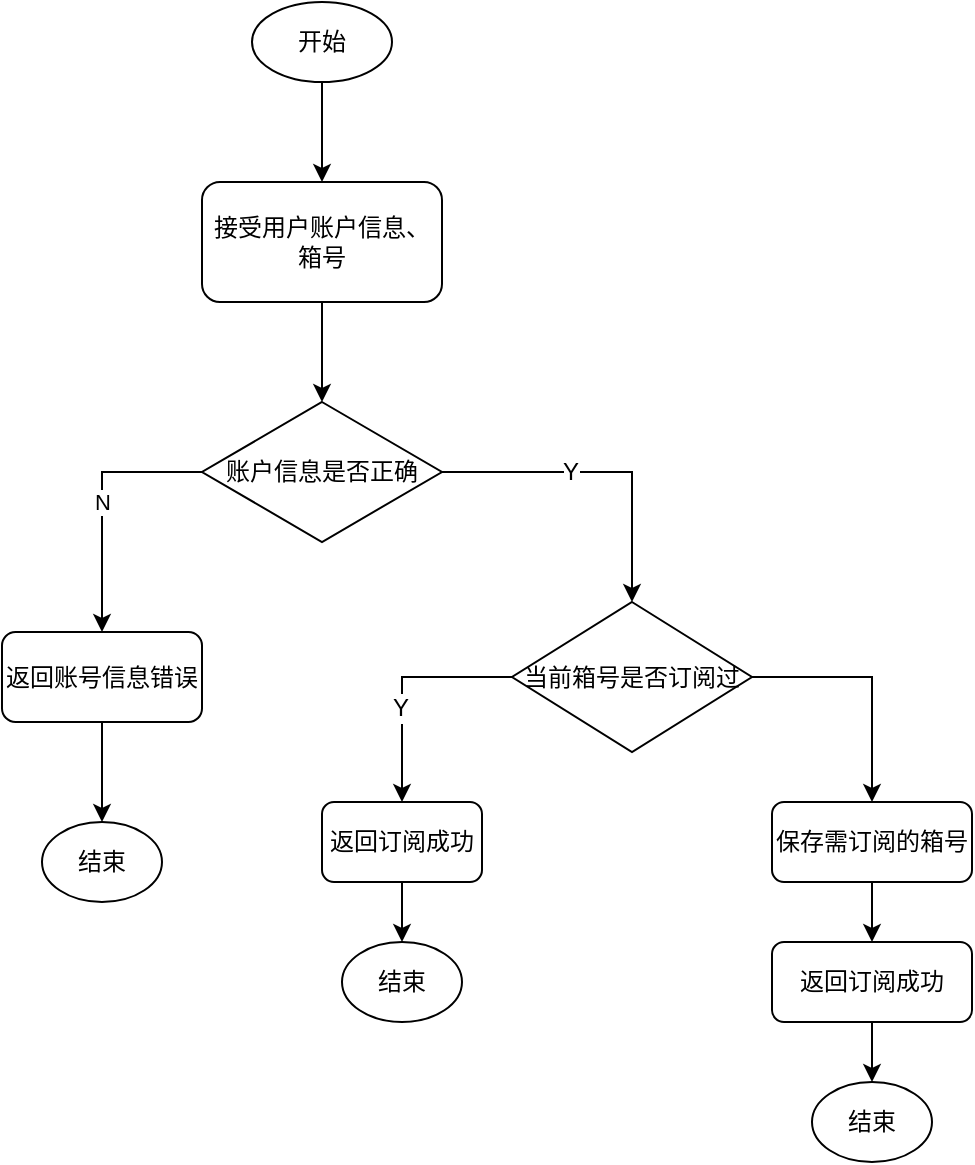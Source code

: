 <mxfile pages="1" version="11.2.4" type="github"><diagram id="pJoGokKjjtFMrJBJGOrd" name="第 1 页"><mxGraphModel dx="1422" dy="764" grid="1" gridSize="10" guides="1" tooltips="1" connect="1" arrows="1" fold="1" page="1" pageScale="1" pageWidth="827" pageHeight="1169" math="0" shadow="0"><root><mxCell id="0"/><mxCell id="1" parent="0"/><mxCell id="EekzQskHUMtnVVgO1-P3-1" style="edgeStyle=orthogonalEdgeStyle;rounded=0;orthogonalLoop=1;jettySize=auto;html=1;exitX=0.5;exitY=1;exitDx=0;exitDy=0;entryX=0.5;entryY=0;entryDx=0;entryDy=0;" edge="1" parent="1" source="EekzQskHUMtnVVgO1-P3-2" target="EekzQskHUMtnVVgO1-P3-4"><mxGeometry relative="1" as="geometry"/></mxCell><mxCell id="EekzQskHUMtnVVgO1-P3-2" value="开始" style="ellipse;whiteSpace=wrap;html=1;" vertex="1" parent="1"><mxGeometry x="310" y="50" width="70" height="40" as="geometry"/></mxCell><mxCell id="EekzQskHUMtnVVgO1-P3-3" style="edgeStyle=orthogonalEdgeStyle;rounded=0;orthogonalLoop=1;jettySize=auto;html=1;exitX=0.5;exitY=1;exitDx=0;exitDy=0;entryX=0.5;entryY=0;entryDx=0;entryDy=0;" edge="1" parent="1" source="EekzQskHUMtnVVgO1-P3-4" target="EekzQskHUMtnVVgO1-P3-8"><mxGeometry relative="1" as="geometry"/></mxCell><mxCell id="EekzQskHUMtnVVgO1-P3-4" value="接受用户账户信息、箱号" style="rounded=1;whiteSpace=wrap;html=1;" vertex="1" parent="1"><mxGeometry x="285" y="140" width="120" height="60" as="geometry"/></mxCell><mxCell id="EekzQskHUMtnVVgO1-P3-5" value="N" style="edgeStyle=orthogonalEdgeStyle;rounded=0;orthogonalLoop=1;jettySize=auto;html=1;exitX=0;exitY=0.5;exitDx=0;exitDy=0;entryX=0.5;entryY=0;entryDx=0;entryDy=0;" edge="1" parent="1" source="EekzQskHUMtnVVgO1-P3-8" target="EekzQskHUMtnVVgO1-P3-22"><mxGeometry relative="1" as="geometry"><mxPoint x="230" y="360" as="targetPoint"/></mxGeometry></mxCell><mxCell id="EekzQskHUMtnVVgO1-P3-15" style="edgeStyle=orthogonalEdgeStyle;rounded=0;orthogonalLoop=1;jettySize=auto;html=1;exitX=1;exitY=0.5;exitDx=0;exitDy=0;entryX=0.5;entryY=0;entryDx=0;entryDy=0;" edge="1" parent="1" source="EekzQskHUMtnVVgO1-P3-8" target="EekzQskHUMtnVVgO1-P3-14"><mxGeometry relative="1" as="geometry"/></mxCell><mxCell id="EekzQskHUMtnVVgO1-P3-16" value="Y" style="text;html=1;resizable=0;points=[];align=center;verticalAlign=middle;labelBackgroundColor=#ffffff;" vertex="1" connectable="0" parent="EekzQskHUMtnVVgO1-P3-15"><mxGeometry x="-0.2" relative="1" as="geometry"><mxPoint as="offset"/></mxGeometry></mxCell><mxCell id="EekzQskHUMtnVVgO1-P3-8" value="账户信息是否正确" style="rhombus;whiteSpace=wrap;html=1;" vertex="1" parent="1"><mxGeometry x="285" y="250" width="120" height="70" as="geometry"/></mxCell><mxCell id="EekzQskHUMtnVVgO1-P3-18" style="edgeStyle=orthogonalEdgeStyle;rounded=0;orthogonalLoop=1;jettySize=auto;html=1;exitX=0;exitY=0.5;exitDx=0;exitDy=0;entryX=0.5;entryY=0;entryDx=0;entryDy=0;" edge="1" parent="1" source="EekzQskHUMtnVVgO1-P3-14" target="EekzQskHUMtnVVgO1-P3-17"><mxGeometry relative="1" as="geometry"/></mxCell><mxCell id="EekzQskHUMtnVVgO1-P3-19" value="Y" style="text;html=1;resizable=0;points=[];align=center;verticalAlign=middle;labelBackgroundColor=#ffffff;" vertex="1" connectable="0" parent="EekzQskHUMtnVVgO1-P3-18"><mxGeometry x="-0.06" y="15" relative="1" as="geometry"><mxPoint x="-16" y="15" as="offset"/></mxGeometry></mxCell><mxCell id="EekzQskHUMtnVVgO1-P3-28" style="edgeStyle=orthogonalEdgeStyle;rounded=0;orthogonalLoop=1;jettySize=auto;html=1;exitX=1;exitY=0.5;exitDx=0;exitDy=0;entryX=0.5;entryY=0;entryDx=0;entryDy=0;" edge="1" parent="1" source="EekzQskHUMtnVVgO1-P3-14" target="EekzQskHUMtnVVgO1-P3-27"><mxGeometry relative="1" as="geometry"/></mxCell><mxCell id="EekzQskHUMtnVVgO1-P3-14" value="当前箱号是否订阅过" style="rhombus;whiteSpace=wrap;html=1;" vertex="1" parent="1"><mxGeometry x="440" y="350" width="120" height="75" as="geometry"/></mxCell><mxCell id="EekzQskHUMtnVVgO1-P3-21" style="edgeStyle=orthogonalEdgeStyle;rounded=0;orthogonalLoop=1;jettySize=auto;html=1;exitX=0.5;exitY=1;exitDx=0;exitDy=0;entryX=0.5;entryY=0;entryDx=0;entryDy=0;" edge="1" parent="1" source="EekzQskHUMtnVVgO1-P3-17" target="EekzQskHUMtnVVgO1-P3-20"><mxGeometry relative="1" as="geometry"/></mxCell><mxCell id="EekzQskHUMtnVVgO1-P3-17" value="返回订阅成功" style="rounded=1;whiteSpace=wrap;html=1;" vertex="1" parent="1"><mxGeometry x="345" y="450" width="80" height="40" as="geometry"/></mxCell><mxCell id="EekzQskHUMtnVVgO1-P3-20" value="结束" style="ellipse;whiteSpace=wrap;html=1;" vertex="1" parent="1"><mxGeometry x="355" y="520" width="60" height="40" as="geometry"/></mxCell><mxCell id="EekzQskHUMtnVVgO1-P3-26" style="edgeStyle=orthogonalEdgeStyle;rounded=0;orthogonalLoop=1;jettySize=auto;html=1;exitX=0.5;exitY=1;exitDx=0;exitDy=0;entryX=0.5;entryY=0;entryDx=0;entryDy=0;" edge="1" parent="1" source="EekzQskHUMtnVVgO1-P3-22" target="EekzQskHUMtnVVgO1-P3-25"><mxGeometry relative="1" as="geometry"/></mxCell><mxCell id="EekzQskHUMtnVVgO1-P3-22" value="返回账号信息错误" style="rounded=1;whiteSpace=wrap;html=1;" vertex="1" parent="1"><mxGeometry x="185" y="365" width="100" height="45" as="geometry"/></mxCell><mxCell id="EekzQskHUMtnVVgO1-P3-25" value="结束" style="ellipse;whiteSpace=wrap;html=1;" vertex="1" parent="1"><mxGeometry x="205" y="460" width="60" height="40" as="geometry"/></mxCell><mxCell id="EekzQskHUMtnVVgO1-P3-30" style="edgeStyle=orthogonalEdgeStyle;rounded=0;orthogonalLoop=1;jettySize=auto;html=1;exitX=0.5;exitY=1;exitDx=0;exitDy=0;entryX=0.5;entryY=0;entryDx=0;entryDy=0;" edge="1" parent="1" source="EekzQskHUMtnVVgO1-P3-27" target="EekzQskHUMtnVVgO1-P3-29"><mxGeometry relative="1" as="geometry"/></mxCell><mxCell id="EekzQskHUMtnVVgO1-P3-27" value="保存需订阅的箱号" style="rounded=1;whiteSpace=wrap;html=1;" vertex="1" parent="1"><mxGeometry x="570" y="450" width="100" height="40" as="geometry"/></mxCell><mxCell id="EekzQskHUMtnVVgO1-P3-33" style="edgeStyle=orthogonalEdgeStyle;rounded=0;orthogonalLoop=1;jettySize=auto;html=1;exitX=0.5;exitY=1;exitDx=0;exitDy=0;entryX=0.5;entryY=0;entryDx=0;entryDy=0;" edge="1" parent="1" source="EekzQskHUMtnVVgO1-P3-29" target="EekzQskHUMtnVVgO1-P3-32"><mxGeometry relative="1" as="geometry"/></mxCell><mxCell id="EekzQskHUMtnVVgO1-P3-29" value="返回订阅成功" style="rounded=1;whiteSpace=wrap;html=1;" vertex="1" parent="1"><mxGeometry x="570" y="520" width="100" height="40" as="geometry"/></mxCell><mxCell id="EekzQskHUMtnVVgO1-P3-32" value="结束" style="ellipse;whiteSpace=wrap;html=1;" vertex="1" parent="1"><mxGeometry x="590" y="590" width="60" height="40" as="geometry"/></mxCell></root></mxGraphModel></diagram></mxfile>